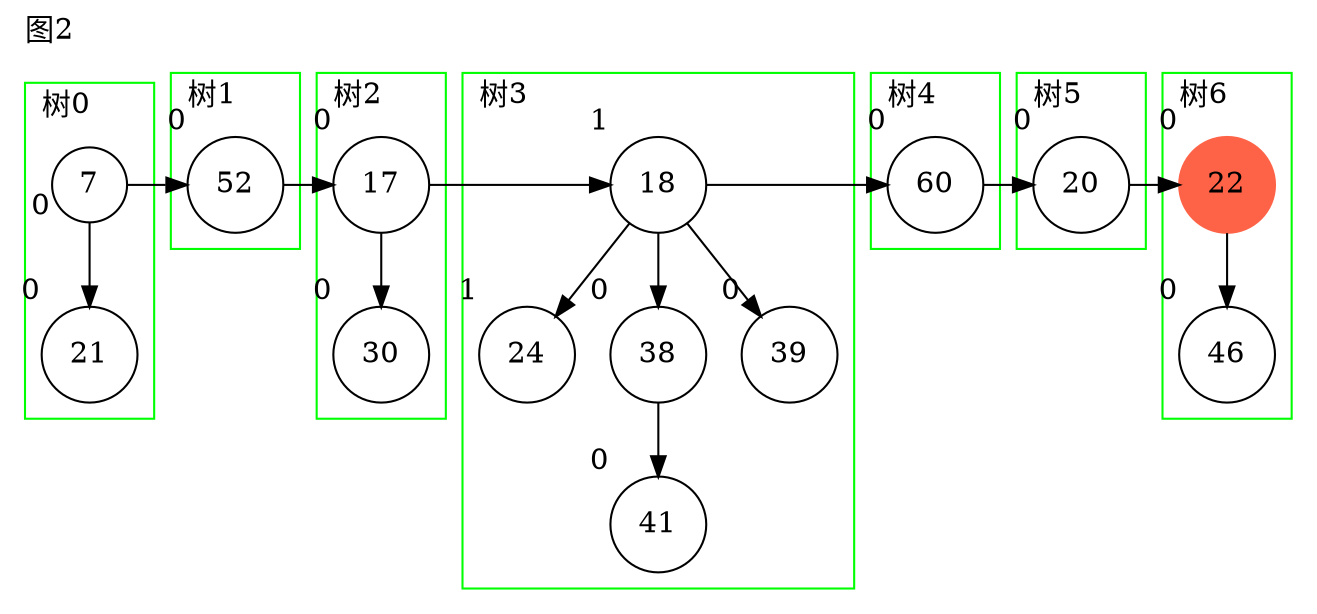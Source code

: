 digraph g{
node[shape=circle];
label="图2";
labeljust=l;
labelloc=t;
subgraph cluster_0 {
pencolor=green;label="树0";
n320[label=7, xlabel=0];
n321[label=21, xlabel=0];
n320->n321;
}
subgraph cluster_1 {
pencolor=green;label="树1";
n322[label=52, xlabel=0];
}
n320->n322[constraint=false];
subgraph cluster_2 {
pencolor=green;label="树2";
n323[label=17, xlabel=0];
n324[label=30, xlabel=0];
n323->n324;
}
n322->n323[constraint=false];
subgraph cluster_3 {
pencolor=green;label="树3";
n325[label=18, xlabel=1];
n326[label=24, xlabel=1];
n325->n326;
n327[label=38, xlabel=0];
n325->n327;
n328[label=41, xlabel=0];
n327->n328;
n329[label=39, xlabel=0];
n325->n329;
}
n323->n325[constraint=false];
subgraph cluster_4 {
pencolor=green;label="树4";
n330[label=60, xlabel=0];
}
n325->n330[constraint=false];
subgraph cluster_5 {
pencolor=green;label="树5";
n331[label=20, xlabel=0];
}
n330->n331[constraint=false];
subgraph cluster_6 {
pencolor=green;label="树6";
n332[label=22, xlabel=0,style = filled,color="tomato"];
n333[label=46, xlabel=0];
n332->n333;
}
n331->n332[constraint=false];
}
